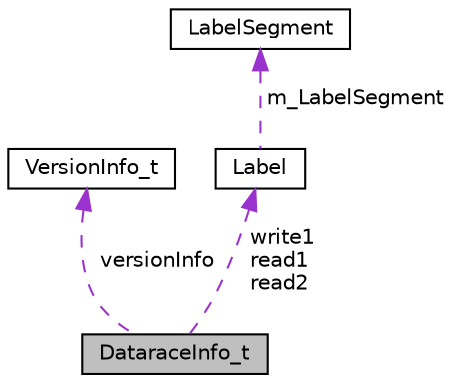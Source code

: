 digraph "DataraceInfo_t"
{
 // INTERACTIVE_SVG=YES
  edge [fontname="Helvetica",fontsize="10",labelfontname="Helvetica",labelfontsize="10"];
  node [fontname="Helvetica",fontsize="10",shape=record];
  Node1 [label="DataraceInfo_t",height=0.2,width=0.4,color="black", fillcolor="grey75", style="filled" fontcolor="black"];
  Node2 -> Node1 [dir="back",color="darkorchid3",fontsize="10",style="dashed",label=" versionInfo" ,fontname="Helvetica"];
  Node2 [label="VersionInfo_t",height=0.2,width=0.4,color="black", fillcolor="white", style="filled",URL="$structVersionInfo__t.html"];
  Node3 -> Node1 [dir="back",color="darkorchid3",fontsize="10",style="dashed",label=" write1\nread1\nread2" ,fontname="Helvetica"];
  Node3 [label="Label",height=0.2,width=0.4,color="black", fillcolor="white", style="filled",URL="$classLabel.html"];
  Node4 -> Node3 [dir="back",color="darkorchid3",fontsize="10",style="dashed",label=" m_LabelSegment" ,fontname="Helvetica"];
  Node4 [label="LabelSegment",height=0.2,width=0.4,color="black", fillcolor="white", style="filled",URL="$structLabelSegment.html"];
}

